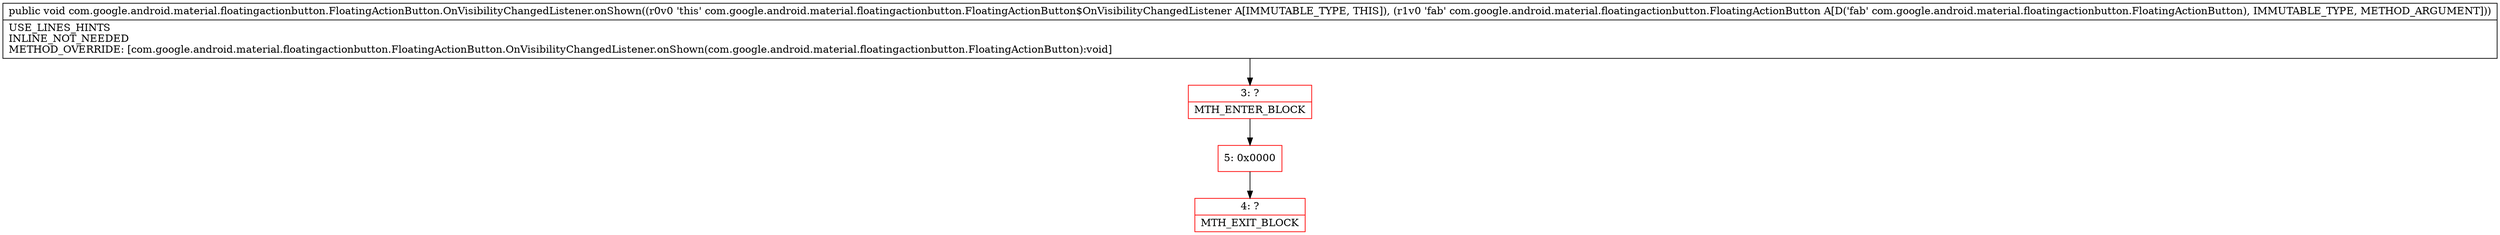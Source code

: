 digraph "CFG forcom.google.android.material.floatingactionbutton.FloatingActionButton.OnVisibilityChangedListener.onShown(Lcom\/google\/android\/material\/floatingactionbutton\/FloatingActionButton;)V" {
subgraph cluster_Region_1296965862 {
label = "R(0)";
node [shape=record,color=blue];
}
Node_3 [shape=record,color=red,label="{3\:\ ?|MTH_ENTER_BLOCK\l}"];
Node_5 [shape=record,color=red,label="{5\:\ 0x0000}"];
Node_4 [shape=record,color=red,label="{4\:\ ?|MTH_EXIT_BLOCK\l}"];
MethodNode[shape=record,label="{public void com.google.android.material.floatingactionbutton.FloatingActionButton.OnVisibilityChangedListener.onShown((r0v0 'this' com.google.android.material.floatingactionbutton.FloatingActionButton$OnVisibilityChangedListener A[IMMUTABLE_TYPE, THIS]), (r1v0 'fab' com.google.android.material.floatingactionbutton.FloatingActionButton A[D('fab' com.google.android.material.floatingactionbutton.FloatingActionButton), IMMUTABLE_TYPE, METHOD_ARGUMENT]))  | USE_LINES_HINTS\lINLINE_NOT_NEEDED\lMETHOD_OVERRIDE: [com.google.android.material.floatingactionbutton.FloatingActionButton.OnVisibilityChangedListener.onShown(com.google.android.material.floatingactionbutton.FloatingActionButton):void]\l}"];
MethodNode -> Node_3;Node_3 -> Node_5;
Node_5 -> Node_4;
}

